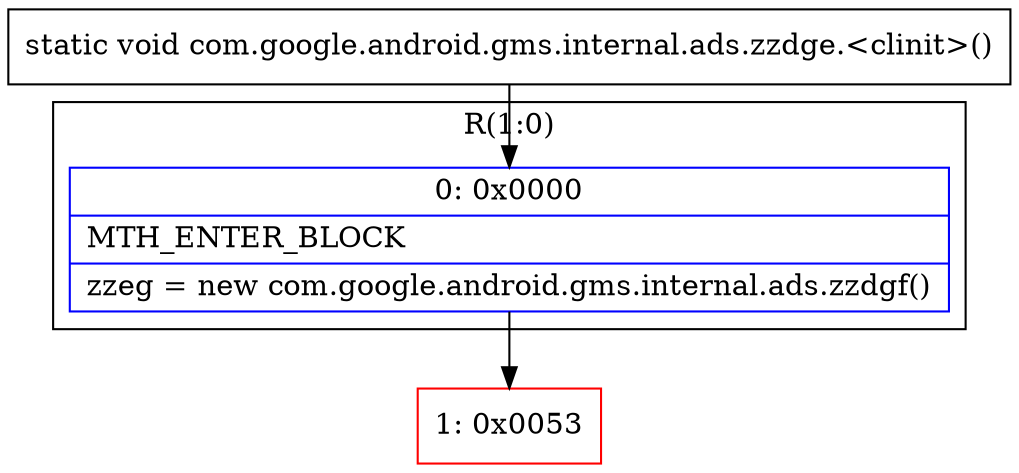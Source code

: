 digraph "CFG forcom.google.android.gms.internal.ads.zzdge.\<clinit\>()V" {
subgraph cluster_Region_245620147 {
label = "R(1:0)";
node [shape=record,color=blue];
Node_0 [shape=record,label="{0\:\ 0x0000|MTH_ENTER_BLOCK\l|zzeg = new com.google.android.gms.internal.ads.zzdgf()\l}"];
}
Node_1 [shape=record,color=red,label="{1\:\ 0x0053}"];
MethodNode[shape=record,label="{static void com.google.android.gms.internal.ads.zzdge.\<clinit\>() }"];
MethodNode -> Node_0;
Node_0 -> Node_1;
}

